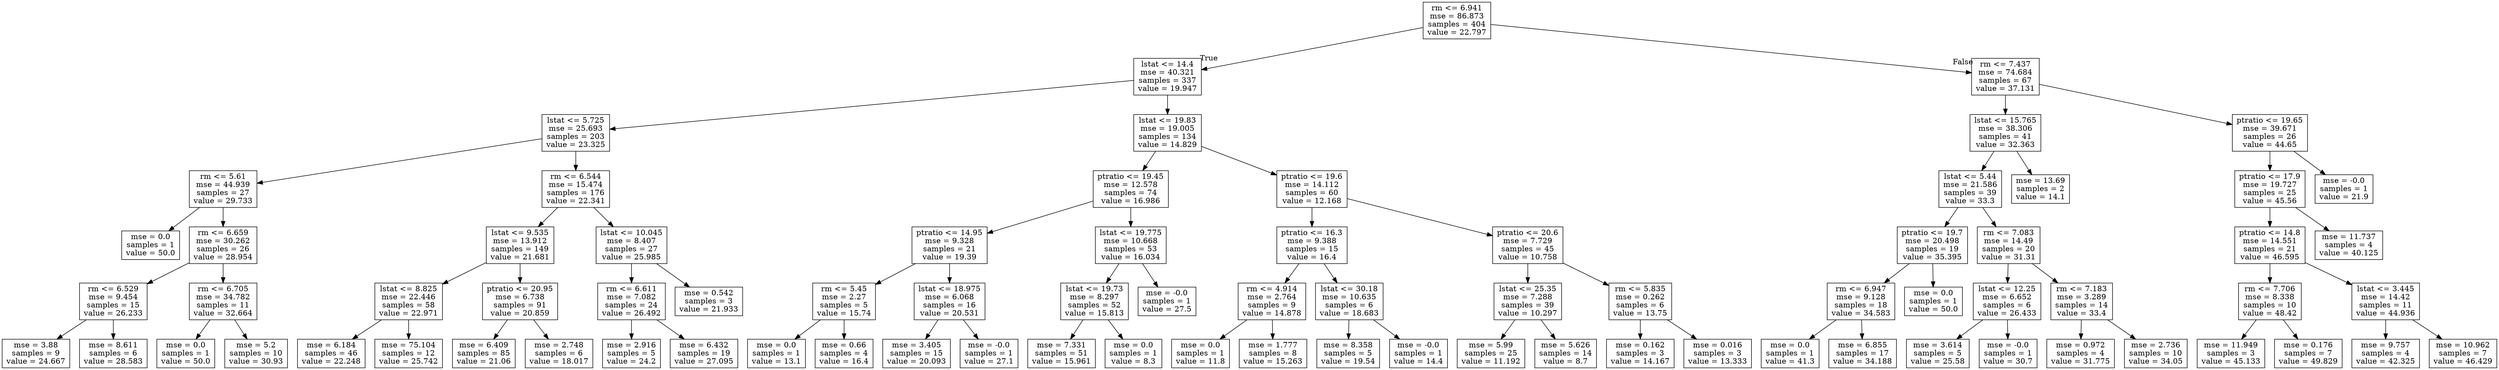 digraph Tree {
node [shape=box] ;
0 [label="rm <= 6.941\nmse = 86.873\nsamples = 404\nvalue = 22.797"] ;
1 [label="lstat <= 14.4\nmse = 40.321\nsamples = 337\nvalue = 19.947"] ;
0 -> 1 [labeldistance=2.5, labelangle=45, headlabel="True"] ;
2 [label="lstat <= 5.725\nmse = 25.693\nsamples = 203\nvalue = 23.325"] ;
1 -> 2 ;
3 [label="rm <= 5.61\nmse = 44.939\nsamples = 27\nvalue = 29.733"] ;
2 -> 3 ;
4 [label="mse = 0.0\nsamples = 1\nvalue = 50.0"] ;
3 -> 4 ;
5 [label="rm <= 6.659\nmse = 30.262\nsamples = 26\nvalue = 28.954"] ;
3 -> 5 ;
6 [label="rm <= 6.529\nmse = 9.454\nsamples = 15\nvalue = 26.233"] ;
5 -> 6 ;
7 [label="mse = 3.88\nsamples = 9\nvalue = 24.667"] ;
6 -> 7 ;
8 [label="mse = 8.611\nsamples = 6\nvalue = 28.583"] ;
6 -> 8 ;
9 [label="rm <= 6.705\nmse = 34.782\nsamples = 11\nvalue = 32.664"] ;
5 -> 9 ;
10 [label="mse = 0.0\nsamples = 1\nvalue = 50.0"] ;
9 -> 10 ;
11 [label="mse = 5.2\nsamples = 10\nvalue = 30.93"] ;
9 -> 11 ;
12 [label="rm <= 6.544\nmse = 15.474\nsamples = 176\nvalue = 22.341"] ;
2 -> 12 ;
13 [label="lstat <= 9.535\nmse = 13.912\nsamples = 149\nvalue = 21.681"] ;
12 -> 13 ;
14 [label="lstat <= 8.825\nmse = 22.446\nsamples = 58\nvalue = 22.971"] ;
13 -> 14 ;
15 [label="mse = 6.184\nsamples = 46\nvalue = 22.248"] ;
14 -> 15 ;
16 [label="mse = 75.104\nsamples = 12\nvalue = 25.742"] ;
14 -> 16 ;
17 [label="ptratio <= 20.95\nmse = 6.738\nsamples = 91\nvalue = 20.859"] ;
13 -> 17 ;
18 [label="mse = 6.409\nsamples = 85\nvalue = 21.06"] ;
17 -> 18 ;
19 [label="mse = 2.748\nsamples = 6\nvalue = 18.017"] ;
17 -> 19 ;
20 [label="lstat <= 10.045\nmse = 8.407\nsamples = 27\nvalue = 25.985"] ;
12 -> 20 ;
21 [label="rm <= 6.611\nmse = 7.082\nsamples = 24\nvalue = 26.492"] ;
20 -> 21 ;
22 [label="mse = 2.916\nsamples = 5\nvalue = 24.2"] ;
21 -> 22 ;
23 [label="mse = 6.432\nsamples = 19\nvalue = 27.095"] ;
21 -> 23 ;
24 [label="mse = 0.542\nsamples = 3\nvalue = 21.933"] ;
20 -> 24 ;
25 [label="lstat <= 19.83\nmse = 19.005\nsamples = 134\nvalue = 14.829"] ;
1 -> 25 ;
26 [label="ptratio <= 19.45\nmse = 12.578\nsamples = 74\nvalue = 16.986"] ;
25 -> 26 ;
27 [label="ptratio <= 14.95\nmse = 9.328\nsamples = 21\nvalue = 19.39"] ;
26 -> 27 ;
28 [label="rm <= 5.45\nmse = 2.27\nsamples = 5\nvalue = 15.74"] ;
27 -> 28 ;
29 [label="mse = 0.0\nsamples = 1\nvalue = 13.1"] ;
28 -> 29 ;
30 [label="mse = 0.66\nsamples = 4\nvalue = 16.4"] ;
28 -> 30 ;
31 [label="lstat <= 18.975\nmse = 6.068\nsamples = 16\nvalue = 20.531"] ;
27 -> 31 ;
32 [label="mse = 3.405\nsamples = 15\nvalue = 20.093"] ;
31 -> 32 ;
33 [label="mse = -0.0\nsamples = 1\nvalue = 27.1"] ;
31 -> 33 ;
34 [label="lstat <= 19.775\nmse = 10.668\nsamples = 53\nvalue = 16.034"] ;
26 -> 34 ;
35 [label="lstat <= 19.73\nmse = 8.297\nsamples = 52\nvalue = 15.813"] ;
34 -> 35 ;
36 [label="mse = 7.331\nsamples = 51\nvalue = 15.961"] ;
35 -> 36 ;
37 [label="mse = 0.0\nsamples = 1\nvalue = 8.3"] ;
35 -> 37 ;
38 [label="mse = -0.0\nsamples = 1\nvalue = 27.5"] ;
34 -> 38 ;
39 [label="ptratio <= 19.6\nmse = 14.112\nsamples = 60\nvalue = 12.168"] ;
25 -> 39 ;
40 [label="ptratio <= 16.3\nmse = 9.388\nsamples = 15\nvalue = 16.4"] ;
39 -> 40 ;
41 [label="rm <= 4.914\nmse = 2.764\nsamples = 9\nvalue = 14.878"] ;
40 -> 41 ;
42 [label="mse = 0.0\nsamples = 1\nvalue = 11.8"] ;
41 -> 42 ;
43 [label="mse = 1.777\nsamples = 8\nvalue = 15.263"] ;
41 -> 43 ;
44 [label="lstat <= 30.18\nmse = 10.635\nsamples = 6\nvalue = 18.683"] ;
40 -> 44 ;
45 [label="mse = 8.358\nsamples = 5\nvalue = 19.54"] ;
44 -> 45 ;
46 [label="mse = -0.0\nsamples = 1\nvalue = 14.4"] ;
44 -> 46 ;
47 [label="ptratio <= 20.6\nmse = 7.729\nsamples = 45\nvalue = 10.758"] ;
39 -> 47 ;
48 [label="lstat <= 25.35\nmse = 7.288\nsamples = 39\nvalue = 10.297"] ;
47 -> 48 ;
49 [label="mse = 5.99\nsamples = 25\nvalue = 11.192"] ;
48 -> 49 ;
50 [label="mse = 5.626\nsamples = 14\nvalue = 8.7"] ;
48 -> 50 ;
51 [label="rm <= 5.835\nmse = 0.262\nsamples = 6\nvalue = 13.75"] ;
47 -> 51 ;
52 [label="mse = 0.162\nsamples = 3\nvalue = 14.167"] ;
51 -> 52 ;
53 [label="mse = 0.016\nsamples = 3\nvalue = 13.333"] ;
51 -> 53 ;
54 [label="rm <= 7.437\nmse = 74.684\nsamples = 67\nvalue = 37.131"] ;
0 -> 54 [labeldistance=2.5, labelangle=-45, headlabel="False"] ;
55 [label="lstat <= 15.765\nmse = 38.306\nsamples = 41\nvalue = 32.363"] ;
54 -> 55 ;
56 [label="lstat <= 5.44\nmse = 21.586\nsamples = 39\nvalue = 33.3"] ;
55 -> 56 ;
57 [label="ptratio <= 19.7\nmse = 20.498\nsamples = 19\nvalue = 35.395"] ;
56 -> 57 ;
58 [label="rm <= 6.947\nmse = 9.128\nsamples = 18\nvalue = 34.583"] ;
57 -> 58 ;
59 [label="mse = 0.0\nsamples = 1\nvalue = 41.3"] ;
58 -> 59 ;
60 [label="mse = 6.855\nsamples = 17\nvalue = 34.188"] ;
58 -> 60 ;
61 [label="mse = 0.0\nsamples = 1\nvalue = 50.0"] ;
57 -> 61 ;
62 [label="rm <= 7.083\nmse = 14.49\nsamples = 20\nvalue = 31.31"] ;
56 -> 62 ;
63 [label="lstat <= 12.25\nmse = 6.652\nsamples = 6\nvalue = 26.433"] ;
62 -> 63 ;
64 [label="mse = 3.614\nsamples = 5\nvalue = 25.58"] ;
63 -> 64 ;
65 [label="mse = -0.0\nsamples = 1\nvalue = 30.7"] ;
63 -> 65 ;
66 [label="rm <= 7.183\nmse = 3.289\nsamples = 14\nvalue = 33.4"] ;
62 -> 66 ;
67 [label="mse = 0.972\nsamples = 4\nvalue = 31.775"] ;
66 -> 67 ;
68 [label="mse = 2.736\nsamples = 10\nvalue = 34.05"] ;
66 -> 68 ;
69 [label="mse = 13.69\nsamples = 2\nvalue = 14.1"] ;
55 -> 69 ;
70 [label="ptratio <= 19.65\nmse = 39.671\nsamples = 26\nvalue = 44.65"] ;
54 -> 70 ;
71 [label="ptratio <= 17.9\nmse = 19.727\nsamples = 25\nvalue = 45.56"] ;
70 -> 71 ;
72 [label="ptratio <= 14.8\nmse = 14.551\nsamples = 21\nvalue = 46.595"] ;
71 -> 72 ;
73 [label="rm <= 7.706\nmse = 8.338\nsamples = 10\nvalue = 48.42"] ;
72 -> 73 ;
74 [label="mse = 11.949\nsamples = 3\nvalue = 45.133"] ;
73 -> 74 ;
75 [label="mse = 0.176\nsamples = 7\nvalue = 49.829"] ;
73 -> 75 ;
76 [label="lstat <= 3.445\nmse = 14.42\nsamples = 11\nvalue = 44.936"] ;
72 -> 76 ;
77 [label="mse = 9.757\nsamples = 4\nvalue = 42.325"] ;
76 -> 77 ;
78 [label="mse = 10.962\nsamples = 7\nvalue = 46.429"] ;
76 -> 78 ;
79 [label="mse = 11.737\nsamples = 4\nvalue = 40.125"] ;
71 -> 79 ;
80 [label="mse = -0.0\nsamples = 1\nvalue = 21.9"] ;
70 -> 80 ;
}